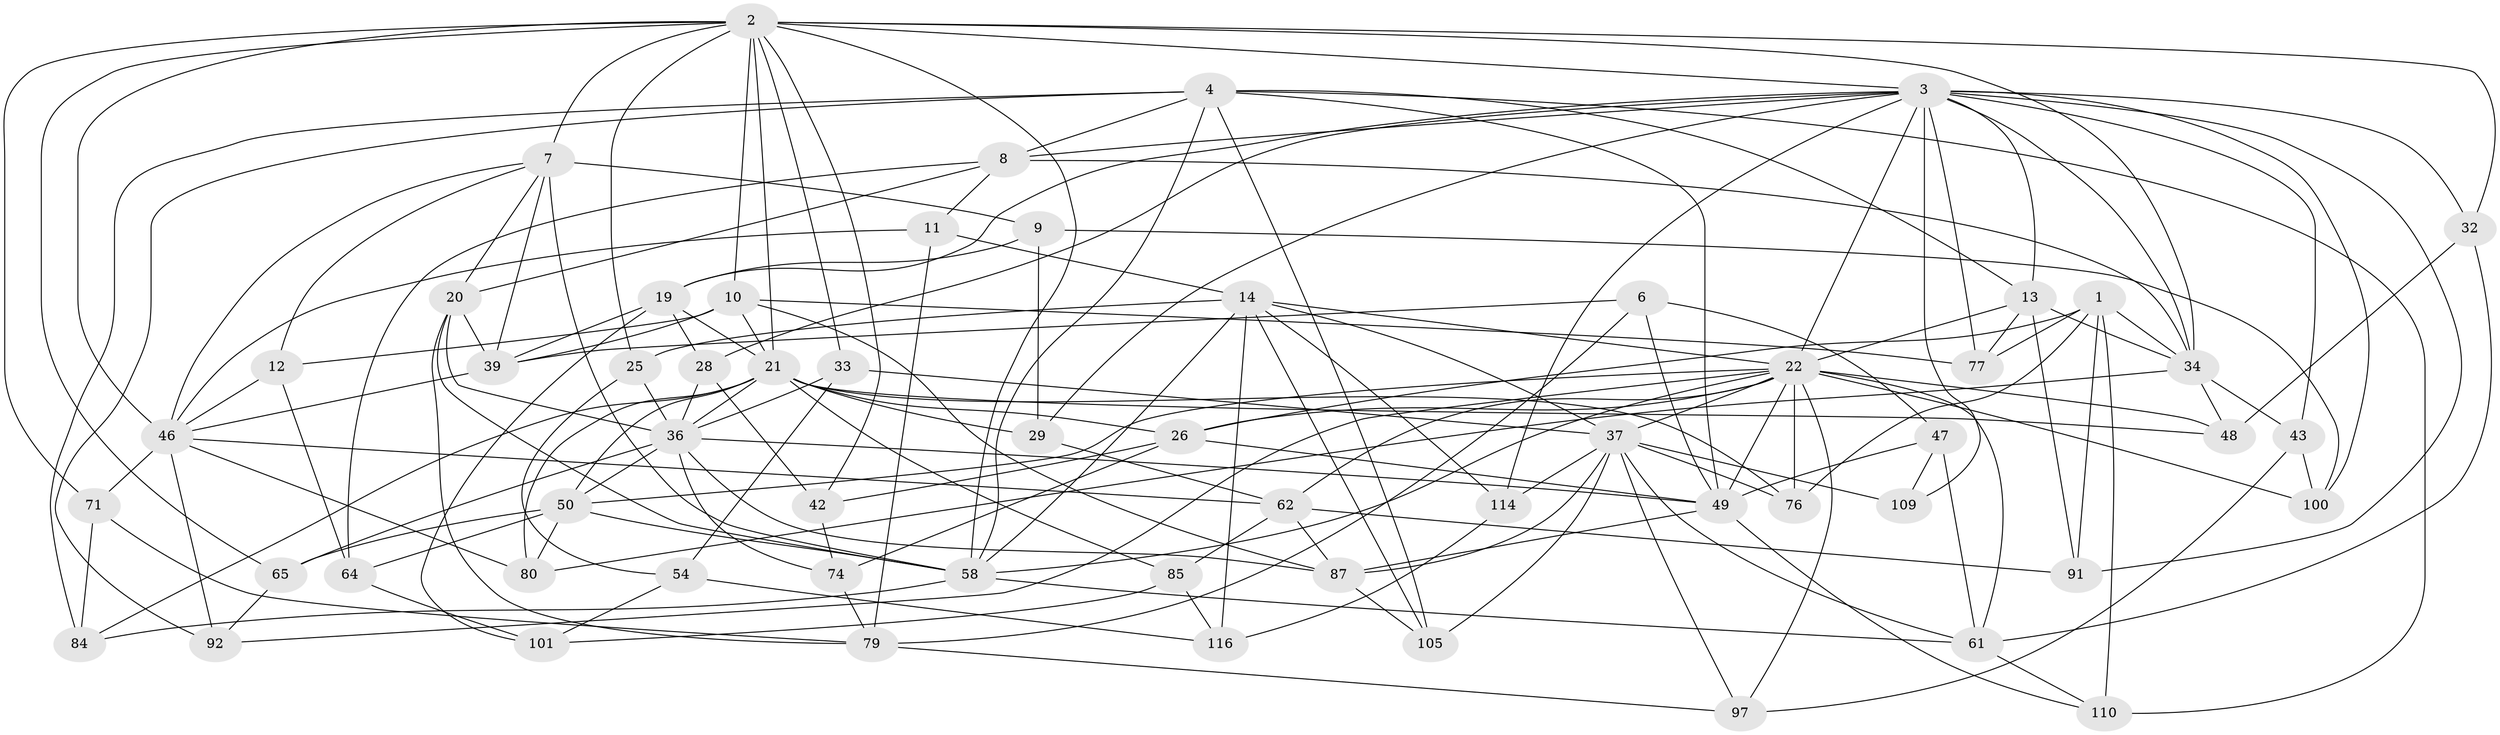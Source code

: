 // original degree distribution, {4: 1.0}
// Generated by graph-tools (version 1.1) at 2025/20/03/04/25 18:20:49]
// undirected, 59 vertices, 171 edges
graph export_dot {
graph [start="1"]
  node [color=gray90,style=filled];
  1 [super="+94"];
  2 [super="+16+15+96"];
  3 [super="+5+107"];
  4 [super="+72+93"];
  6;
  7 [super="+18+73"];
  8 [super="+78"];
  9;
  10 [super="+63"];
  11;
  12;
  13 [super="+60"];
  14 [super="+27+30"];
  19 [super="+44"];
  20 [super="+45"];
  21 [super="+23"];
  22 [super="+111+35"];
  25;
  26 [super="+68"];
  28;
  29;
  32;
  33;
  34 [super="+104+41"];
  36 [super="+40+38"];
  37 [super="+113+55"];
  39 [super="+52"];
  42;
  43;
  46 [super="+69+56"];
  47;
  48;
  49 [super="+102+108"];
  50 [super="+51"];
  54;
  58 [super="+115+82"];
  61 [super="+81"];
  62 [super="+90"];
  64;
  65;
  71;
  74;
  76;
  77;
  79 [super="+89"];
  80;
  84;
  85;
  87 [super="+99"];
  91;
  92;
  97;
  100;
  101;
  105;
  109;
  110;
  114;
  116;
  1 -- 26;
  1 -- 110;
  1 -- 34;
  1 -- 91;
  1 -- 76;
  1 -- 77;
  2 -- 33;
  2 -- 7;
  2 -- 32;
  2 -- 65;
  2 -- 71;
  2 -- 42;
  2 -- 46 [weight=2];
  2 -- 3;
  2 -- 58;
  2 -- 21;
  2 -- 25;
  2 -- 10;
  2 -- 34;
  3 -- 34;
  3 -- 32;
  3 -- 8;
  3 -- 43;
  3 -- 109 [weight=2];
  3 -- 77;
  3 -- 13;
  3 -- 19;
  3 -- 91;
  3 -- 28;
  3 -- 29;
  3 -- 114;
  3 -- 100;
  3 -- 22;
  4 -- 92;
  4 -- 49;
  4 -- 105;
  4 -- 110;
  4 -- 13;
  4 -- 8;
  4 -- 84;
  4 -- 58;
  6 -- 47;
  6 -- 39;
  6 -- 49;
  6 -- 79;
  7 -- 9;
  7 -- 58 [weight=2];
  7 -- 12;
  7 -- 20;
  7 -- 46;
  7 -- 39;
  8 -- 64;
  8 -- 34;
  8 -- 11;
  8 -- 20;
  9 -- 29;
  9 -- 100;
  9 -- 19;
  10 -- 12;
  10 -- 77;
  10 -- 21;
  10 -- 87;
  10 -- 39;
  11 -- 79;
  11 -- 14;
  11 -- 46;
  12 -- 64;
  12 -- 46;
  13 -- 91;
  13 -- 34;
  13 -- 77;
  13 -- 22;
  14 -- 116;
  14 -- 25;
  14 -- 114;
  14 -- 22;
  14 -- 105;
  14 -- 58;
  14 -- 37;
  19 -- 39;
  19 -- 28;
  19 -- 101;
  19 -- 21;
  20 -- 36;
  20 -- 79;
  20 -- 39;
  20 -- 58;
  21 -- 80;
  21 -- 50;
  21 -- 36;
  21 -- 76;
  21 -- 48;
  21 -- 84;
  21 -- 85;
  21 -- 26;
  21 -- 29;
  22 -- 92;
  22 -- 97;
  22 -- 58;
  22 -- 26;
  22 -- 100;
  22 -- 37;
  22 -- 76;
  22 -- 48;
  22 -- 62;
  22 -- 50 [weight=2];
  22 -- 49;
  22 -- 61;
  25 -- 54;
  25 -- 36;
  26 -- 42;
  26 -- 74;
  26 -- 49;
  28 -- 42;
  28 -- 36;
  29 -- 62;
  32 -- 48;
  32 -- 61;
  33 -- 36;
  33 -- 54;
  33 -- 37;
  34 -- 48;
  34 -- 80;
  34 -- 43;
  36 -- 49;
  36 -- 65;
  36 -- 74;
  36 -- 50;
  36 -- 87;
  37 -- 109;
  37 -- 105;
  37 -- 114;
  37 -- 87;
  37 -- 97;
  37 -- 76;
  37 -- 61;
  39 -- 46;
  42 -- 74;
  43 -- 97;
  43 -- 100;
  46 -- 92;
  46 -- 80;
  46 -- 71;
  46 -- 62;
  47 -- 49;
  47 -- 109;
  47 -- 61;
  49 -- 110;
  49 -- 87;
  50 -- 80;
  50 -- 65;
  50 -- 64;
  50 -- 58;
  54 -- 116;
  54 -- 101;
  58 -- 61;
  58 -- 84;
  61 -- 110;
  62 -- 91;
  62 -- 85;
  62 -- 87;
  64 -- 101;
  65 -- 92;
  71 -- 84;
  71 -- 79;
  74 -- 79;
  79 -- 97;
  85 -- 101;
  85 -- 116;
  87 -- 105;
  114 -- 116;
}
